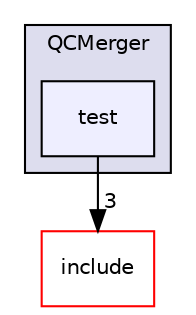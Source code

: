 digraph "/home/travis/build/AliceO2Group/AliceO2/Utilities/QC/QCMerger/test" {
  bgcolor=transparent;
  compound=true
  node [ fontsize="10", fontname="Helvetica"];
  edge [ labelfontsize="10", labelfontname="Helvetica"];
  subgraph clusterdir_3e4e15287e49cb295431b9ceb891089a {
    graph [ bgcolor="#ddddee", pencolor="black", label="QCMerger" fontname="Helvetica", fontsize="10", URL="dir_3e4e15287e49cb295431b9ceb891089a.html"]
  dir_c01f34d3a38bc22cabc7372bbb5d3c39 [shape=box, label="test", style="filled", fillcolor="#eeeeff", pencolor="black", URL="dir_c01f34d3a38bc22cabc7372bbb5d3c39.html"];
  }
  dir_2b6b85458fba2367dc96941f06345f16 [shape=box label="include" color="red" URL="dir_2b6b85458fba2367dc96941f06345f16.html"];
  dir_c01f34d3a38bc22cabc7372bbb5d3c39->dir_2b6b85458fba2367dc96941f06345f16 [headlabel="3", labeldistance=1.5 headhref="dir_000477_000474.html"];
}
